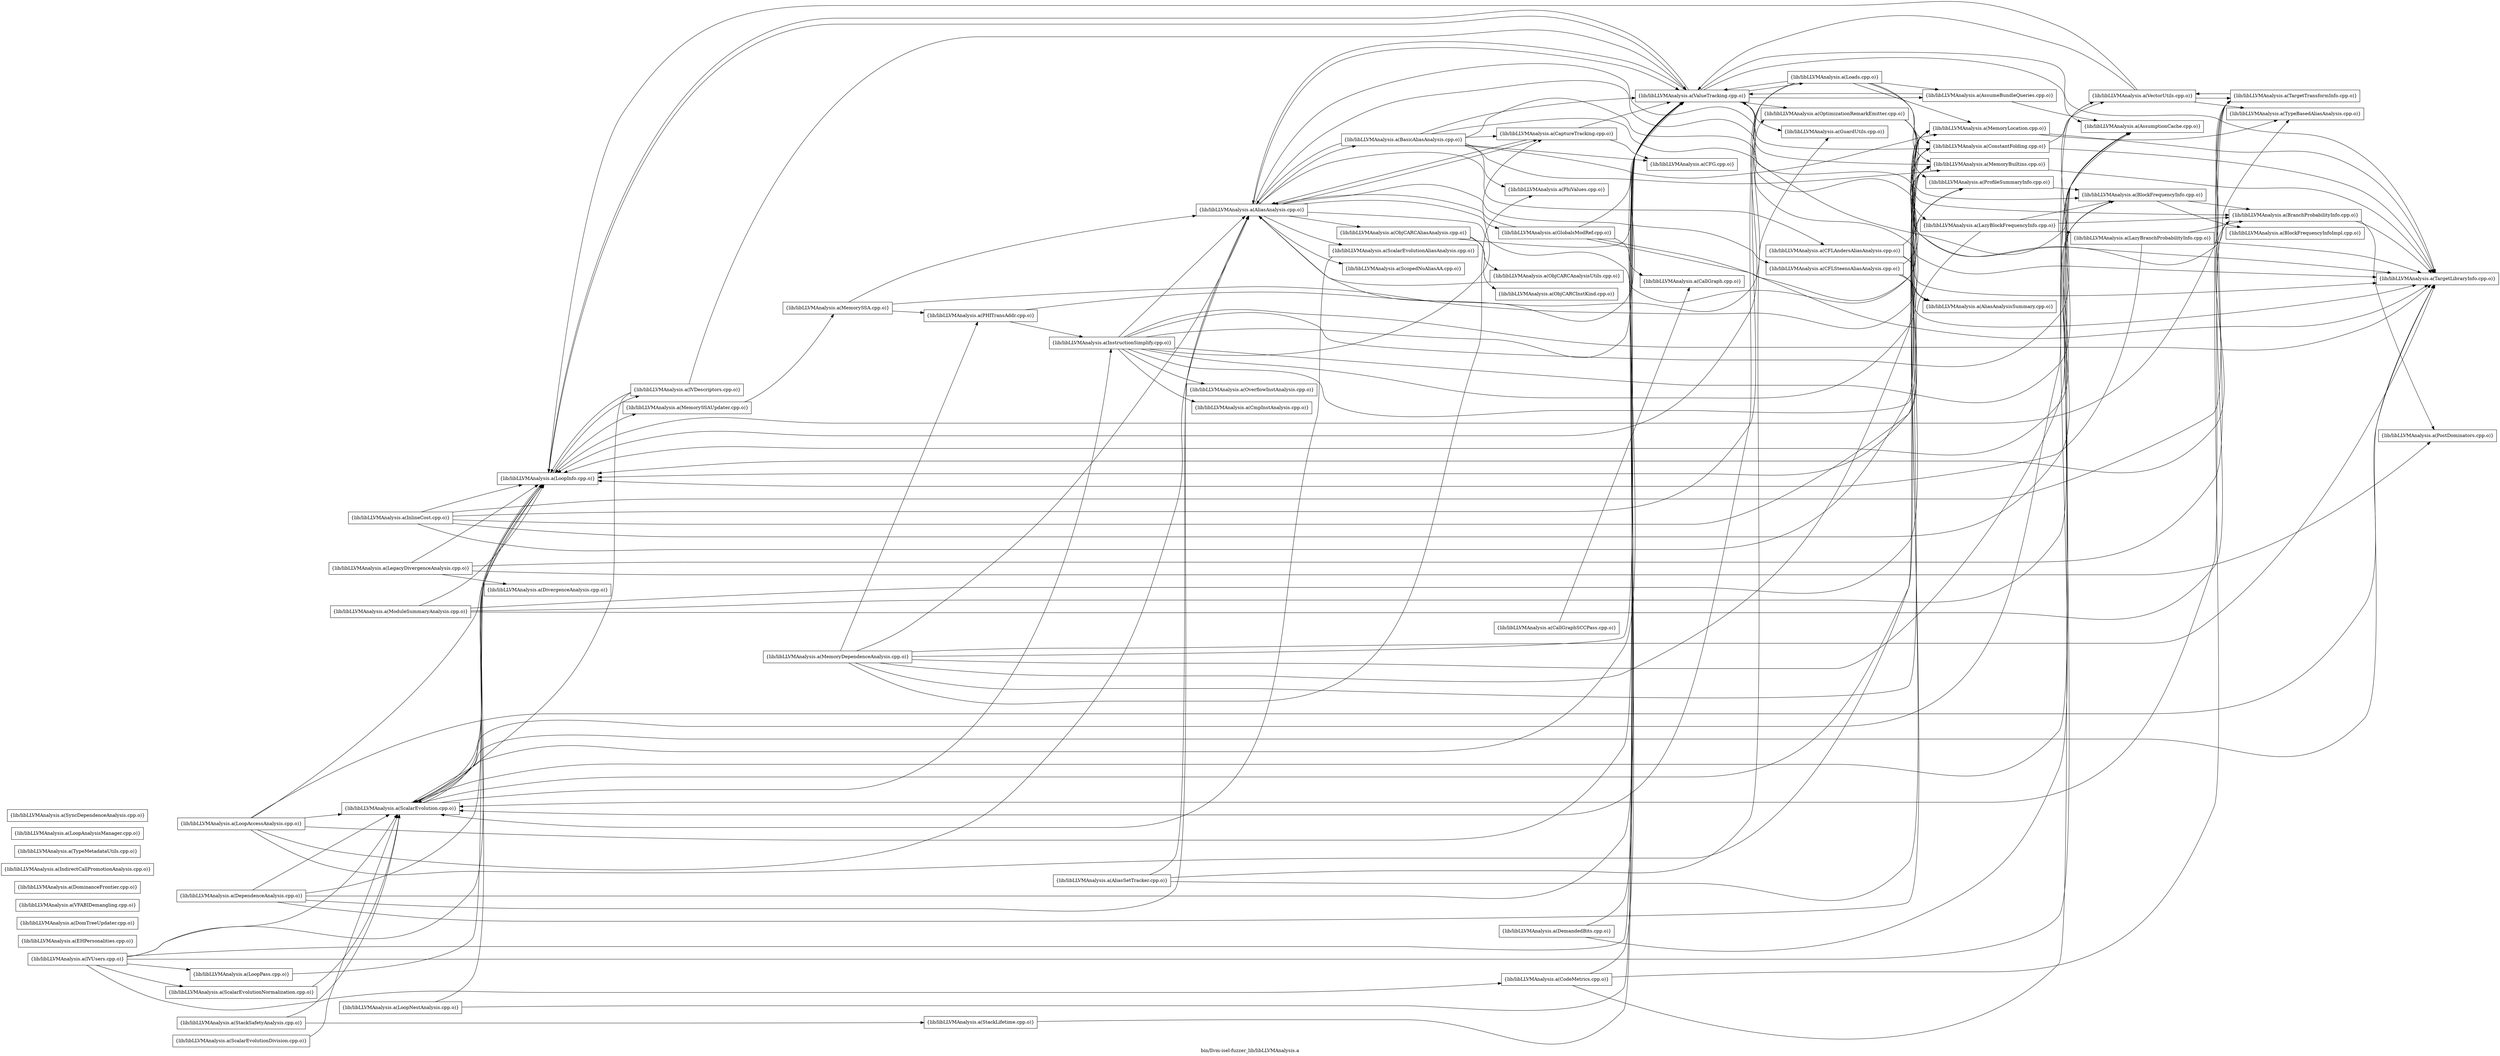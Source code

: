 digraph "bin/llvm-isel-fuzzer_lib/libLLVMAnalysis.a" {
	label="bin/llvm-isel-fuzzer_lib/libLLVMAnalysis.a";
	rankdir=LR;

	Node0x5597edc1efc8 [shape=record,shape=box,group=0,label="{lib/libLLVMAnalysis.a(TargetLibraryInfo.cpp.o)}"];
	Node0x5597edc21bd8 [shape=record,shape=box,group=0,label="{lib/libLLVMAnalysis.a(EHPersonalities.cpp.o)}"];
	Node0x5597edc32668 [shape=record,shape=box,group=0,label="{lib/libLLVMAnalysis.a(VectorUtils.cpp.o)}"];
	Node0x5597edc32668 -> Node0x5597edc1fd38;
	Node0x5597edc32668 -> Node0x5597edc1da38;
	Node0x5597edc32668 -> Node0x5597edc1bf08;
	Node0x5597edc32668 -> Node0x5597edc26048;
	Node0x5597edc32668 -> Node0x5597edc2f288;
	Node0x5597edc1bf08 [shape=record,shape=box,group=0,label="{lib/libLLVMAnalysis.a(TargetTransformInfo.cpp.o)}"];
	Node0x5597edc1bf08 -> Node0x5597edc1fd38;
	Node0x5597edc1bf08 -> Node0x5597edc1da38;
	Node0x5597edc1bf08 -> Node0x5597edc32668;
	Node0x5597edc2f288 [shape=record,shape=box,group=0,label="{lib/libLLVMAnalysis.a(ValueTracking.cpp.o)}"];
	Node0x5597edc2f288 -> Node0x5597edc172c8;
	Node0x5597edc2f288 -> Node0x5597edc1fb08;
	Node0x5597edc2f288 -> Node0x5597edc1fd38;
	Node0x5597edc2f288 -> Node0x5597edc1efc8;
	Node0x5597edc2f288 -> Node0x5597edc2f9b8;
	Node0x5597edc2f288 -> Node0x5597edc30098;
	Node0x5597edc2f288 -> Node0x5597edc30778;
	Node0x5597edc2f288 -> Node0x5597edc31ee8;
	Node0x5597edc18538 [shape=record,shape=box,group=0,label="{lib/libLLVMAnalysis.a(ProfileSummaryInfo.cpp.o)}"];
	Node0x5597edc18538 -> Node0x5597edc183a8;
	Node0x5597edc172c8 [shape=record,shape=box,group=0,label="{lib/libLLVMAnalysis.a(AliasAnalysis.cpp.o)}"];
	Node0x5597edc172c8 -> Node0x5597edc16648;
	Node0x5597edc172c8 -> Node0x5597edc1f018;
	Node0x5597edc172c8 -> Node0x5597edc208c8;
	Node0x5597edc172c8 -> Node0x5597edc22088;
	Node0x5597edc172c8 -> Node0x5597edc1e578;
	Node0x5597edc172c8 -> Node0x5597edc17fe8;
	Node0x5597edc172c8 -> Node0x5597edc16918;
	Node0x5597edc172c8 -> Node0x5597edc1fb58;
	Node0x5597edc172c8 -> Node0x5597edc1efc8;
	Node0x5597edc172c8 -> Node0x5597edc26048;
	Node0x5597edc172c8 -> Node0x5597edc258c8;
	Node0x5597edc172c8 -> Node0x5597edc2f288;
	Node0x5597edc21908 [shape=record,shape=box,group=0,label="{lib/libLLVMAnalysis.a(DomTreeUpdater.cpp.o)}"];
	Node0x5597edc1fd38 [shape=record,shape=box,group=0,label="{lib/libLLVMAnalysis.a(LoopInfo.cpp.o)}"];
	Node0x5597edc1fd38 -> Node0x5597edc1fba8;
	Node0x5597edc1fd38 -> Node0x5597edc17818;
	Node0x5597edc1fd38 -> Node0x5597edc1da38;
	Node0x5597edc1fd38 -> Node0x5597edc2f288;
	Node0x5597edc1da38 [shape=record,shape=box,group=0,label="{lib/libLLVMAnalysis.a(ScalarEvolution.cpp.o)}"];
	Node0x5597edc1da38 -> Node0x5597edc1fb08;
	Node0x5597edc1da38 -> Node0x5597edc1fd38;
	Node0x5597edc1da38 -> Node0x5597edc1e668;
	Node0x5597edc1da38 -> Node0x5597edc1aec8;
	Node0x5597edc1da38 -> Node0x5597edc1efc8;
	Node0x5597edc1da38 -> Node0x5597edc2f288;
	Node0x5597edc16648 [shape=record,shape=box,group=0,label="{lib/libLLVMAnalysis.a(BasicAliasAnalysis.cpp.o)}"];
	Node0x5597edc16648 -> Node0x5597edc172c8;
	Node0x5597edc16648 -> Node0x5597edc1fb08;
	Node0x5597edc16648 -> Node0x5597edc1fd88;
	Node0x5597edc16648 -> Node0x5597edc22088;
	Node0x5597edc16648 -> Node0x5597edc1bf58;
	Node0x5597edc16648 -> Node0x5597edc17fe8;
	Node0x5597edc16648 -> Node0x5597edc16a58;
	Node0x5597edc16648 -> Node0x5597edc1efc8;
	Node0x5597edc16648 -> Node0x5597edc2f288;
	Node0x5597edc1f018 [shape=record,shape=box,group=0,label="{lib/libLLVMAnalysis.a(CFLAndersAliasAnalysis.cpp.o)}"];
	Node0x5597edc1f018 -> Node0x5597edc1e7f8;
	Node0x5597edc1f018 -> Node0x5597edc1bf58;
	Node0x5597edc1f018 -> Node0x5597edc1efc8;
	Node0x5597edc208c8 [shape=record,shape=box,group=0,label="{lib/libLLVMAnalysis.a(CFLSteensAliasAnalysis.cpp.o)}"];
	Node0x5597edc208c8 -> Node0x5597edc1e7f8;
	Node0x5597edc208c8 -> Node0x5597edc1bf58;
	Node0x5597edc208c8 -> Node0x5597edc1efc8;
	Node0x5597edc22088 [shape=record,shape=box,group=0,label="{lib/libLLVMAnalysis.a(CaptureTracking.cpp.o)}"];
	Node0x5597edc22088 -> Node0x5597edc172c8;
	Node0x5597edc22088 -> Node0x5597edc1fd88;
	Node0x5597edc22088 -> Node0x5597edc2f288;
	Node0x5597edc1e578 [shape=record,shape=box,group=0,label="{lib/libLLVMAnalysis.a(GlobalsModRef.cpp.o)}"];
	Node0x5597edc1e578 -> Node0x5597edc172c8;
	Node0x5597edc1e578 -> Node0x5597edc1e348;
	Node0x5597edc1e578 -> Node0x5597edc1bf58;
	Node0x5597edc1e578 -> Node0x5597edc1efc8;
	Node0x5597edc1e578 -> Node0x5597edc2f288;
	Node0x5597edc17fe8 [shape=record,shape=box,group=0,label="{lib/libLLVMAnalysis.a(MemoryLocation.cpp.o)}"];
	Node0x5597edc17fe8 -> Node0x5597edc1efc8;
	Node0x5597edc17fe8 -> Node0x5597edc26048;
	Node0x5597edc16918 [shape=record,shape=box,group=0,label="{lib/libLLVMAnalysis.a(ObjCARCAliasAnalysis.cpp.o)}"];
	Node0x5597edc16918 -> Node0x5597edc173b8;
	Node0x5597edc16918 -> Node0x5597edc16c88;
	Node0x5597edc16918 -> Node0x5597edc2f288;
	Node0x5597edc1fb58 [shape=record,shape=box,group=0,label="{lib/libLLVMAnalysis.a(ScalarEvolutionAliasAnalysis.cpp.o)}"];
	Node0x5597edc1fb58 -> Node0x5597edc1da38;
	Node0x5597edc26048 [shape=record,shape=box,group=0,label="{lib/libLLVMAnalysis.a(TypeBasedAliasAnalysis.cpp.o)}"];
	Node0x5597edc258c8 [shape=record,shape=box,group=0,label="{lib/libLLVMAnalysis.a(ScopedNoAliasAA.cpp.o)}"];
	Node0x5597edc1fb08 [shape=record,shape=box,group=0,label="{lib/libLLVMAnalysis.a(AssumptionCache.cpp.o)}"];
	Node0x5597edc1fd88 [shape=record,shape=box,group=0,label="{lib/libLLVMAnalysis.a(CFG.cpp.o)}"];
	Node0x5597edc1bf58 [shape=record,shape=box,group=0,label="{lib/libLLVMAnalysis.a(MemoryBuiltins.cpp.o)}"];
	Node0x5597edc1bf58 -> Node0x5597edc1efc8;
	Node0x5597edc1bf58 -> Node0x5597edc2f288;
	Node0x5597edc16a58 [shape=record,shape=box,group=0,label="{lib/libLLVMAnalysis.a(PhiValues.cpp.o)}"];
	Node0x5597edc1e7f8 [shape=record,shape=box,group=0,label="{lib/libLLVMAnalysis.a(AliasAnalysisSummary.cpp.o)}"];
	Node0x5597edc1e348 [shape=record,shape=box,group=0,label="{lib/libLLVMAnalysis.a(CallGraph.cpp.o)}"];
	Node0x5597edc1fba8 [shape=record,shape=box,group=0,label="{lib/libLLVMAnalysis.a(IVDescriptors.cpp.o)}"];
	Node0x5597edc1fba8 -> Node0x5597edc1fd38;
	Node0x5597edc1fba8 -> Node0x5597edc1da38;
	Node0x5597edc1fba8 -> Node0x5597edc2f288;
	Node0x5597edc17818 [shape=record,shape=box,group=0,label="{lib/libLLVMAnalysis.a(MemorySSAUpdater.cpp.o)}"];
	Node0x5597edc17818 -> Node0x5597edc183f8;
	Node0x5597edc1ef28 [shape=record,shape=box,group=0,label="{lib/libLLVMAnalysis.a(DemandedBits.cpp.o)}"];
	Node0x5597edc1ef28 -> Node0x5597edc1fb08;
	Node0x5597edc1ef28 -> Node0x5597edc2f288;
	Node0x5597edc1c228 [shape=record,shape=box,group=0,label="{lib/libLLVMAnalysis.a(LoopNestAnalysis.cpp.o)}"];
	Node0x5597edc1c228 -> Node0x5597edc1fd38;
	Node0x5597edc1c228 -> Node0x5597edc2f288;
	Node0x5597edc1e668 [shape=record,shape=box,group=0,label="{lib/libLLVMAnalysis.a(ConstantFolding.cpp.o)}"];
	Node0x5597edc1e668 -> Node0x5597edc1efc8;
	Node0x5597edc1e668 -> Node0x5597edc2f288;
	Node0x5597edc1e668 -> Node0x5597edc32668;
	Node0x5597edc183f8 [shape=record,shape=box,group=0,label="{lib/libLLVMAnalysis.a(MemorySSA.cpp.o)}"];
	Node0x5597edc183f8 -> Node0x5597edc172c8;
	Node0x5597edc183f8 -> Node0x5597edc17fe8;
	Node0x5597edc183f8 -> Node0x5597edc1a248;
	Node0x5597edc1a248 [shape=record,shape=box,group=0,label="{lib/libLLVMAnalysis.a(PHITransAddr.cpp.o)}"];
	Node0x5597edc1a248 -> Node0x5597edc1aec8;
	Node0x5597edc1a248 -> Node0x5597edc2f288;
	Node0x5597edc173b8 [shape=record,shape=box,group=0,label="{lib/libLLVMAnalysis.a(ObjCARCAnalysisUtils.cpp.o)}"];
	Node0x5597edc173b8 -> Node0x5597edc172c8;
	Node0x5597edc16c88 [shape=record,shape=box,group=0,label="{lib/libLLVMAnalysis.a(ObjCARCInstKind.cpp.o)}"];
	Node0x5597edc1aec8 [shape=record,shape=box,group=0,label="{lib/libLLVMAnalysis.a(InstructionSimplify.cpp.o)}"];
	Node0x5597edc1aec8 -> Node0x5597edc172c8;
	Node0x5597edc1aec8 -> Node0x5597edc1fb08;
	Node0x5597edc1aec8 -> Node0x5597edc22088;
	Node0x5597edc1aec8 -> Node0x5597edc1bf58;
	Node0x5597edc1aec8 -> Node0x5597edc1e668;
	Node0x5597edc1aec8 -> Node0x5597edc1a8d8;
	Node0x5597edc1aec8 -> Node0x5597edc18cb8;
	Node0x5597edc1aec8 -> Node0x5597edc1efc8;
	Node0x5597edc1aec8 -> Node0x5597edc2f288;
	Node0x5597edc1aec8 -> Node0x5597edc32668;
	Node0x5597edc1a8d8 [shape=record,shape=box,group=0,label="{lib/libLLVMAnalysis.a(OverflowInstAnalysis.cpp.o)}"];
	Node0x5597edc18cb8 [shape=record,shape=box,group=0,label="{lib/libLLVMAnalysis.a(CmpInstAnalysis.cpp.o)}"];
	Node0x5597edc183a8 [shape=record,shape=box,group=0,label="{lib/libLLVMAnalysis.a(BlockFrequencyInfo.cpp.o)}"];
	Node0x5597edc183a8 -> Node0x5597edc1fd38;
	Node0x5597edc183a8 -> Node0x5597edc17778;
	Node0x5597edc183a8 -> Node0x5597edc1e2f8;
	Node0x5597edc17778 [shape=record,shape=box,group=0,label="{lib/libLLVMAnalysis.a(BranchProbabilityInfo.cpp.o)}"];
	Node0x5597edc17778 -> Node0x5597edc1fd38;
	Node0x5597edc17778 -> Node0x5597edc1ea78;
	Node0x5597edc17778 -> Node0x5597edc1efc8;
	Node0x5597edc1e2f8 [shape=record,shape=box,group=0,label="{lib/libLLVMAnalysis.a(BlockFrequencyInfoImpl.cpp.o)}"];
	Node0x5597edc1ea78 [shape=record,shape=box,group=0,label="{lib/libLLVMAnalysis.a(PostDominators.cpp.o)}"];
	Node0x5597edc1f6f8 [shape=record,shape=box,group=0,label="{lib/libLLVMAnalysis.a(ScalarEvolutionDivision.cpp.o)}"];
	Node0x5597edc1f6f8 -> Node0x5597edc1da38;
	Node0x5597edc2f9b8 [shape=record,shape=box,group=0,label="{lib/libLLVMAnalysis.a(Loads.cpp.o)}"];
	Node0x5597edc2f9b8 -> Node0x5597edc172c8;
	Node0x5597edc2f9b8 -> Node0x5597edc1fd38;
	Node0x5597edc2f9b8 -> Node0x5597edc1bf58;
	Node0x5597edc2f9b8 -> Node0x5597edc1e668;
	Node0x5597edc2f9b8 -> Node0x5597edc17fe8;
	Node0x5597edc2f9b8 -> Node0x5597edc1da38;
	Node0x5597edc2f9b8 -> Node0x5597edc2f288;
	Node0x5597edc2f9b8 -> Node0x5597edc30098;
	Node0x5597edc30098 [shape=record,shape=box,group=0,label="{lib/libLLVMAnalysis.a(AssumeBundleQueries.cpp.o)}"];
	Node0x5597edc30098 -> Node0x5597edc1fb08;
	Node0x5597edc30098 -> Node0x5597edc2f288;
	Node0x5597edc30778 [shape=record,shape=box,group=0,label="{lib/libLLVMAnalysis.a(OptimizationRemarkEmitter.cpp.o)}"];
	Node0x5597edc30778 -> Node0x5597edc18538;
	Node0x5597edc30778 -> Node0x5597edc183a8;
	Node0x5597edc30778 -> Node0x5597edc17778;
	Node0x5597edc30778 -> Node0x5597edc30fe8;
	Node0x5597edc31ee8 [shape=record,shape=box,group=0,label="{lib/libLLVMAnalysis.a(GuardUtils.cpp.o)}"];
	Node0x5597edc30fe8 [shape=record,shape=box,group=0,label="{lib/libLLVMAnalysis.a(LazyBlockFrequencyInfo.cpp.o)}"];
	Node0x5597edc30fe8 -> Node0x5597edc1fd38;
	Node0x5597edc30fe8 -> Node0x5597edc183a8;
	Node0x5597edc30fe8 -> Node0x5597edc17778;
	Node0x5597edc30fe8 -> Node0x5597edc317b8;
	Node0x5597edc317b8 [shape=record,shape=box,group=0,label="{lib/libLLVMAnalysis.a(LazyBranchProbabilityInfo.cpp.o)}"];
	Node0x5597edc317b8 -> Node0x5597edc1fd38;
	Node0x5597edc317b8 -> Node0x5597edc17778;
	Node0x5597edc317b8 -> Node0x5597edc1efc8;
	Node0x5597edc32cf8 [shape=record,shape=box,group=0,label="{lib/libLLVMAnalysis.a(LoopAccessAnalysis.cpp.o)}"];
	Node0x5597edc32cf8 -> Node0x5597edc172c8;
	Node0x5597edc32cf8 -> Node0x5597edc1fd38;
	Node0x5597edc32cf8 -> Node0x5597edc17fe8;
	Node0x5597edc32cf8 -> Node0x5597edc1da38;
	Node0x5597edc32cf8 -> Node0x5597edc1efc8;
	Node0x5597edc32cf8 -> Node0x5597edc2f288;
	Node0x5597edc2f878 [shape=record,shape=box,group=0,label="{lib/libLLVMAnalysis.a(AliasSetTracker.cpp.o)}"];
	Node0x5597edc2f878 -> Node0x5597edc172c8;
	Node0x5597edc2f878 -> Node0x5597edc17fe8;
	Node0x5597edc2f878 -> Node0x5597edc31ee8;
	Node0x5597edc2f558 [shape=record,shape=box,group=0,label="{lib/libLLVMAnalysis.a(VFABIDemangling.cpp.o)}"];
	Node0x5597edc3a548 [shape=record,shape=box,group=0,label="{lib/libLLVMAnalysis.a(DominanceFrontier.cpp.o)}"];
	Node0x5597edc39d78 [shape=record,shape=box,group=0,label="{lib/libLLVMAnalysis.a(IVUsers.cpp.o)}"];
	Node0x5597edc39d78 -> Node0x5597edc1fb08;
	Node0x5597edc39d78 -> Node0x5597edc1fd38;
	Node0x5597edc39d78 -> Node0x5597edc1da38;
	Node0x5597edc39d78 -> Node0x5597edc2f288;
	Node0x5597edc39d78 -> Node0x5597edc39698;
	Node0x5597edc39d78 -> Node0x5597edc3dd38;
	Node0x5597edc39d78 -> Node0x5597edc3d798;
	Node0x5597edc3d068 [shape=record,shape=box,group=0,label="{lib/libLLVMAnalysis.a(MemoryDependenceAnalysis.cpp.o)}"];
	Node0x5597edc3d068 -> Node0x5597edc172c8;
	Node0x5597edc3d068 -> Node0x5597edc1fb08;
	Node0x5597edc3d068 -> Node0x5597edc1bf58;
	Node0x5597edc3d068 -> Node0x5597edc17fe8;
	Node0x5597edc3d068 -> Node0x5597edc1a248;
	Node0x5597edc3d068 -> Node0x5597edc16a58;
	Node0x5597edc3d068 -> Node0x5597edc1efc8;
	Node0x5597edc3d068 -> Node0x5597edc2f288;
	Node0x5597edc39698 [shape=record,shape=box,group=0,label="{lib/libLLVMAnalysis.a(LoopPass.cpp.o)}"];
	Node0x5597edc39698 -> Node0x5597edc1fd38;
	Node0x5597edc3dd38 [shape=record,shape=box,group=0,label="{lib/libLLVMAnalysis.a(ScalarEvolutionNormalization.cpp.o)}"];
	Node0x5597edc3dd38 -> Node0x5597edc1da38;
	Node0x5597edc3d798 [shape=record,shape=box,group=0,label="{lib/libLLVMAnalysis.a(CodeMetrics.cpp.o)}"];
	Node0x5597edc3d798 -> Node0x5597edc1fb08;
	Node0x5597edc3d798 -> Node0x5597edc1bf08;
	Node0x5597edc3d798 -> Node0x5597edc2f288;
	Node0x5597edc3d9c8 [shape=record,shape=box,group=0,label="{lib/libLLVMAnalysis.a(CallGraphSCCPass.cpp.o)}"];
	Node0x5597edc3d9c8 -> Node0x5597edc1e348;
	Node0x5597edc222b8 [shape=record,shape=box,group=0,label="{lib/libLLVMAnalysis.a(StackLifetime.cpp.o)}"];
	Node0x5597edc222b8 -> Node0x5597edc2f288;
	Node0x5597edc23cf8 [shape=record,shape=box,group=0,label="{lib/libLLVMAnalysis.a(InlineCost.cpp.o)}"];
	Node0x5597edc23cf8 -> Node0x5597edc1fd38;
	Node0x5597edc23cf8 -> Node0x5597edc1e668;
	Node0x5597edc23cf8 -> Node0x5597edc18538;
	Node0x5597edc23cf8 -> Node0x5597edc183a8;
	Node0x5597edc23cf8 -> Node0x5597edc1bf08;
	Node0x5597edc23cf8 -> Node0x5597edc30778;
	Node0x5597edc16a08 [shape=record,shape=box,group=0,label="{lib/libLLVMAnalysis.a(ModuleSummaryAnalysis.cpp.o)}"];
	Node0x5597edc16a08 -> Node0x5597edc1fd38;
	Node0x5597edc16a08 -> Node0x5597edc18538;
	Node0x5597edc16a08 -> Node0x5597edc183a8;
	Node0x5597edc16a08 -> Node0x5597edc17778;
	Node0x5597edc16238 [shape=record,shape=box,group=0,label="{lib/libLLVMAnalysis.a(StackSafetyAnalysis.cpp.o)}"];
	Node0x5597edc16238 -> Node0x5597edc1da38;
	Node0x5597edc16238 -> Node0x5597edc222b8;
	Node0x5597edc19348 [shape=record,shape=box,group=0,label="{lib/libLLVMAnalysis.a(IndirectCallPromotionAnalysis.cpp.o)}"];
	Node0x5597edc18c18 [shape=record,shape=box,group=0,label="{lib/libLLVMAnalysis.a(TypeMetadataUtils.cpp.o)}"];
	Node0x5597edc2a2d8 [shape=record,shape=box,group=0,label="{lib/libLLVMAnalysis.a(LoopAnalysisManager.cpp.o)}"];
	Node0x5597edc30b38 [shape=record,shape=box,group=0,label="{lib/libLLVMAnalysis.a(LegacyDivergenceAnalysis.cpp.o)}"];
	Node0x5597edc30b38 -> Node0x5597edc1fd38;
	Node0x5597edc30b38 -> Node0x5597edc1ea78;
	Node0x5597edc30b38 -> Node0x5597edc1bf08;
	Node0x5597edc30b38 -> Node0x5597edc16af8;
	Node0x5597edc16af8 [shape=record,shape=box,group=0,label="{lib/libLLVMAnalysis.a(DivergenceAnalysis.cpp.o)}"];
	Node0x5597edc16cd8 [shape=record,shape=box,group=0,label="{lib/libLLVMAnalysis.a(SyncDependenceAnalysis.cpp.o)}"];
	Node0x5597edc2b318 [shape=record,shape=box,group=0,label="{lib/libLLVMAnalysis.a(DependenceAnalysis.cpp.o)}"];
	Node0x5597edc2b318 -> Node0x5597edc172c8;
	Node0x5597edc2b318 -> Node0x5597edc1fd38;
	Node0x5597edc2b318 -> Node0x5597edc17fe8;
	Node0x5597edc2b318 -> Node0x5597edc1da38;
	Node0x5597edc2b318 -> Node0x5597edc2f288;
}
